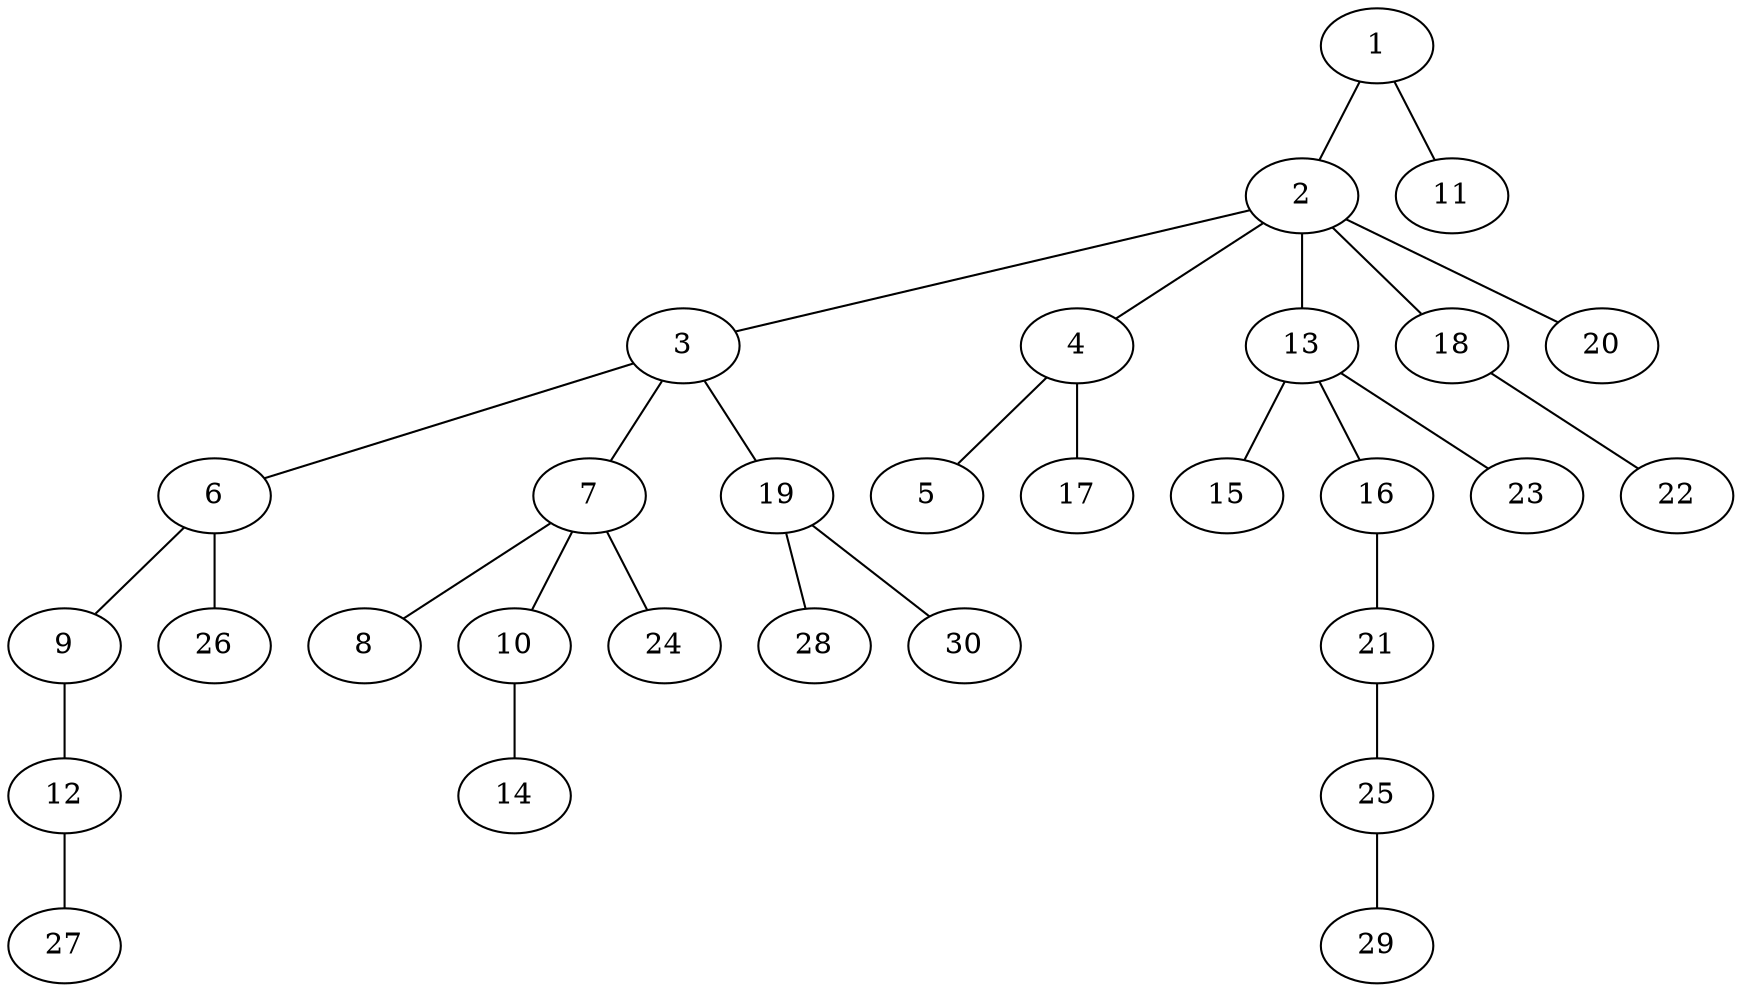 graph graphname {1--2
1--11
2--3
2--4
2--13
2--18
2--20
3--6
3--7
3--19
4--5
4--17
6--9
6--26
7--8
7--10
7--24
9--12
10--14
12--27
13--15
13--16
13--23
16--21
18--22
19--28
19--30
21--25
25--29
}